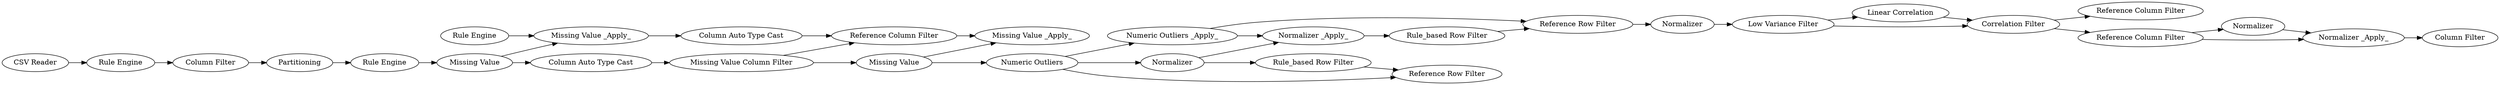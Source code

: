 digraph {
	"-301154441915938591_786" [label="Reference Row Filter"]
	"-5557477731049038648_76" [label="Linear Correlation"]
	"-6537961838677385377_60" [label="Column Filter"]
	"-301154441915938591_780" [label="Numeric Outliers _Apply_"]
	"6202999007085190040_55" [label=Normalizer]
	"6202999007085190040_56" [label="Normalizer _Apply_"]
	"-3230671061562205748_81" [label="Missing Value Column Filter"]
	"-5557477731049038648_84" [label=Normalizer]
	"6202999007085190040_26" [label="Column Filter"]
	"-5557477731049038648_74" [label="Reference Column Filter"]
	"6202999007085190040_23" [label="Rule Engine"]
	"-3230671061562205748_63" [label="Rule Engine"]
	"-301154441915938591_778" [label="Normalizer _Apply_"]
	"-3230671061562205748_78" [label="Missing Value"]
	"-5557477731049038648_85" [label="Reference Column Filter"]
	"-3230671061562205748_72" [label="Reference Column Filter"]
	"-301154441915938591_784" [label="Rule_based Row Filter"]
	"-3230671061562205748_80" [label="Column Auto Type Cast"]
	"-301154441915938591_775" [label="Rule_based Row Filter"]
	"6202999007085190040_24" [label=Partitioning]
	"-301154441915938591_774" [label=Normalizer]
	"-301154441915938591_66" [label="Numeric Outliers"]
	"-301154441915938591_785" [label="Reference Row Filter"]
	"-6537961838677385377_75" [label="CSV Reader"]
	"-3230671061562205748_77" [label="Rule Engine"]
	"-5557477731049038648_66" [label="Correlation Filter"]
	"-3230671061562205748_64" [label="Missing Value _Apply_"]
	"-3230671061562205748_83" [label="Column Auto Type Cast"]
	"-5557477731049038648_53" [label="Low Variance Filter"]
	"-3230671061562205748_82" [label="Missing Value"]
	"-3230671061562205748_73" [label="Missing Value _Apply_"]
	"-3230671061562205748_78" -> "-3230671061562205748_80"
	"-301154441915938591_784" -> "-301154441915938591_786"
	"-5557477731049038648_66" -> "-5557477731049038648_74"
	"6202999007085190040_55" -> "6202999007085190040_56"
	"-3230671061562205748_82" -> "-3230671061562205748_73"
	"-301154441915938591_774" -> "-301154441915938591_778"
	"-3230671061562205748_81" -> "-3230671061562205748_82"
	"-3230671061562205748_64" -> "-3230671061562205748_83"
	"-5557477731049038648_76" -> "-5557477731049038648_66"
	"6202999007085190040_23" -> "6202999007085190040_26"
	"6202999007085190040_26" -> "6202999007085190040_24"
	"-3230671061562205748_63" -> "-3230671061562205748_64"
	"-5557477731049038648_53" -> "-5557477731049038648_66"
	"6202999007085190040_56" -> "-6537961838677385377_60"
	"-301154441915938591_66" -> "-301154441915938591_780"
	"-301154441915938591_778" -> "-301154441915938591_784"
	"-5557477731049038648_85" -> "6202999007085190040_56"
	"-3230671061562205748_78" -> "-3230671061562205748_64"
	"-6537961838677385377_75" -> "6202999007085190040_23"
	"-5557477731049038648_85" -> "6202999007085190040_55"
	"-3230671061562205748_81" -> "-3230671061562205748_72"
	"-301154441915938591_780" -> "-301154441915938591_778"
	"-5557477731049038648_53" -> "-5557477731049038648_76"
	"-3230671061562205748_77" -> "-3230671061562205748_78"
	"-3230671061562205748_80" -> "-3230671061562205748_81"
	"-301154441915938591_66" -> "-301154441915938591_785"
	"-301154441915938591_780" -> "-301154441915938591_786"
	"-301154441915938591_774" -> "-301154441915938591_775"
	"6202999007085190040_24" -> "-3230671061562205748_77"
	"-301154441915938591_775" -> "-301154441915938591_785"
	"-301154441915938591_786" -> "-5557477731049038648_84"
	"-3230671061562205748_83" -> "-3230671061562205748_72"
	"-301154441915938591_66" -> "-301154441915938591_774"
	"-5557477731049038648_66" -> "-5557477731049038648_85"
	"-5557477731049038648_84" -> "-5557477731049038648_53"
	"-3230671061562205748_72" -> "-3230671061562205748_73"
	"-3230671061562205748_82" -> "-301154441915938591_66"
	rankdir=LR
}
